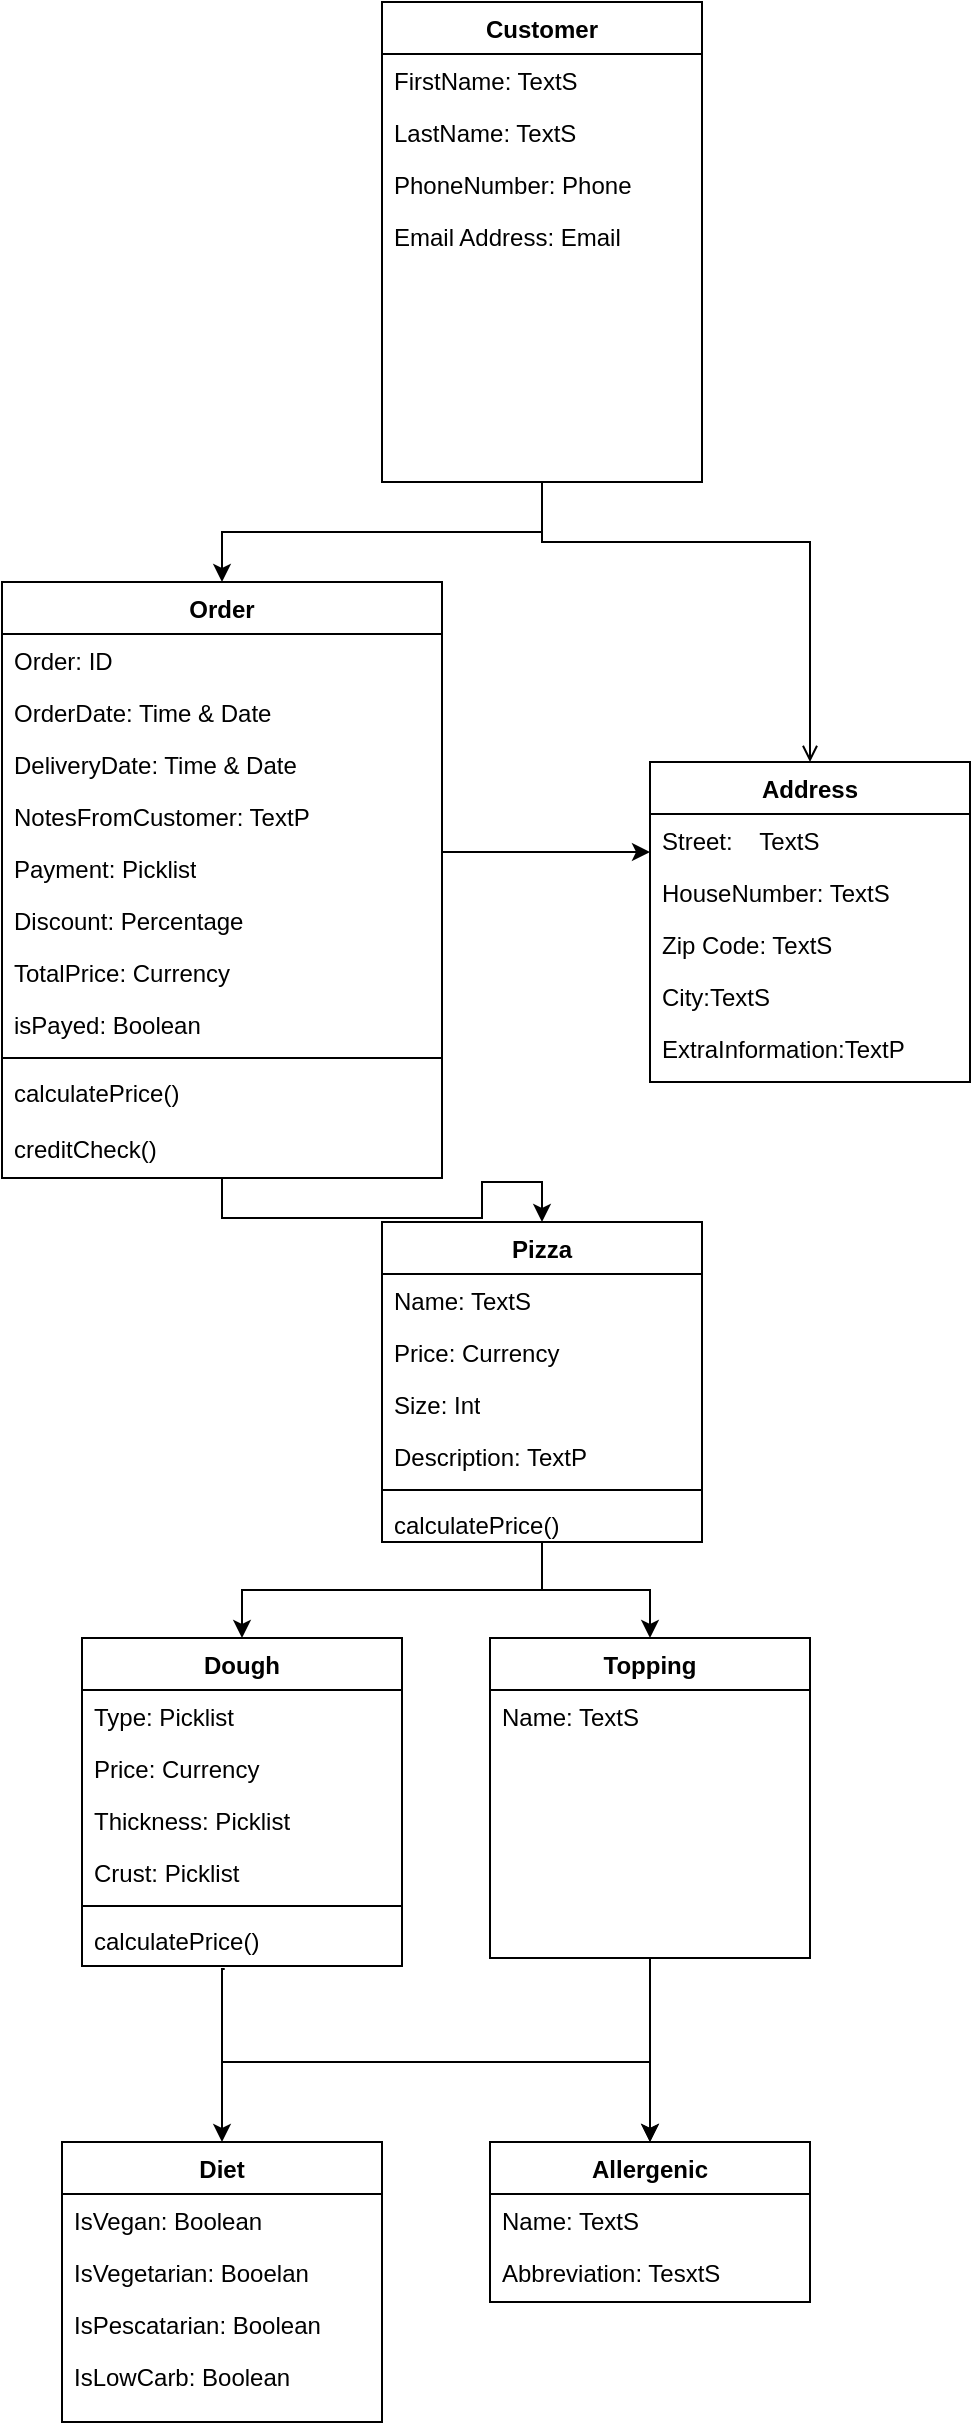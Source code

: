 <mxfile version="24.0.7" type="github">
  <diagram id="C5RBs43oDa-KdzZeNtuy" name="Page-1">
    <mxGraphModel dx="1027" dy="1728" grid="1" gridSize="10" guides="1" tooltips="1" connect="1" arrows="1" fold="1" page="1" pageScale="1" pageWidth="827" pageHeight="1169" math="0" shadow="0">
      <root>
        <mxCell id="WIyWlLk6GJQsqaUBKTNV-0" />
        <mxCell id="WIyWlLk6GJQsqaUBKTNV-1" parent="WIyWlLk6GJQsqaUBKTNV-0" />
        <mxCell id="6ZC3iXz7J65TuptxEySc-79" style="edgeStyle=orthogonalEdgeStyle;rounded=0;orthogonalLoop=1;jettySize=auto;html=1;" edge="1" parent="WIyWlLk6GJQsqaUBKTNV-1" source="zkfFHV4jXpPFQw0GAbJ--0" target="6ZC3iXz7J65TuptxEySc-61">
          <mxGeometry relative="1" as="geometry" />
        </mxCell>
        <mxCell id="zkfFHV4jXpPFQw0GAbJ--0" value="Customer" style="swimlane;fontStyle=1;align=center;verticalAlign=top;childLayout=stackLayout;horizontal=1;startSize=26;horizontalStack=0;resizeParent=1;resizeLast=0;collapsible=1;marginBottom=0;rounded=0;shadow=0;strokeWidth=1;" parent="WIyWlLk6GJQsqaUBKTNV-1" vertex="1">
          <mxGeometry x="280" y="-110" width="160" height="240" as="geometry">
            <mxRectangle x="230" y="140" width="160" height="26" as="alternateBounds" />
          </mxGeometry>
        </mxCell>
        <mxCell id="zkfFHV4jXpPFQw0GAbJ--1" value="FirstName: TextS   " style="text;align=left;verticalAlign=top;spacingLeft=4;spacingRight=4;overflow=hidden;rotatable=0;points=[[0,0.5],[1,0.5]];portConstraint=eastwest;" parent="zkfFHV4jXpPFQw0GAbJ--0" vertex="1">
          <mxGeometry y="26" width="160" height="26" as="geometry" />
        </mxCell>
        <mxCell id="zkfFHV4jXpPFQw0GAbJ--2" value="LastName: TextS" style="text;align=left;verticalAlign=top;spacingLeft=4;spacingRight=4;overflow=hidden;rotatable=0;points=[[0,0.5],[1,0.5]];portConstraint=eastwest;rounded=0;shadow=0;html=0;" parent="zkfFHV4jXpPFQw0GAbJ--0" vertex="1">
          <mxGeometry y="52" width="160" height="26" as="geometry" />
        </mxCell>
        <mxCell id="zkfFHV4jXpPFQw0GAbJ--3" value="PhoneNumber: Phone" style="text;align=left;verticalAlign=top;spacingLeft=4;spacingRight=4;overflow=hidden;rotatable=0;points=[[0,0.5],[1,0.5]];portConstraint=eastwest;rounded=0;shadow=0;html=0;" parent="zkfFHV4jXpPFQw0GAbJ--0" vertex="1">
          <mxGeometry y="78" width="160" height="26" as="geometry" />
        </mxCell>
        <mxCell id="6ZC3iXz7J65TuptxEySc-2" value="Email Address: Email" style="text;align=left;verticalAlign=top;spacingLeft=4;spacingRight=4;overflow=hidden;rotatable=0;points=[[0,0.5],[1,0.5]];portConstraint=eastwest;rounded=0;shadow=0;html=0;" vertex="1" parent="zkfFHV4jXpPFQw0GAbJ--0">
          <mxGeometry y="104" width="160" height="26" as="geometry" />
        </mxCell>
        <mxCell id="zkfFHV4jXpPFQw0GAbJ--17" value="Address" style="swimlane;fontStyle=1;align=center;verticalAlign=top;childLayout=stackLayout;horizontal=1;startSize=26;horizontalStack=0;resizeParent=1;resizeLast=0;collapsible=1;marginBottom=0;rounded=0;shadow=0;strokeWidth=1;" parent="WIyWlLk6GJQsqaUBKTNV-1" vertex="1">
          <mxGeometry x="414" y="270" width="160" height="160" as="geometry">
            <mxRectangle x="550" y="140" width="160" height="26" as="alternateBounds" />
          </mxGeometry>
        </mxCell>
        <mxCell id="zkfFHV4jXpPFQw0GAbJ--18" value="Street:    TextS" style="text;align=left;verticalAlign=top;spacingLeft=4;spacingRight=4;overflow=hidden;rotatable=0;points=[[0,0.5],[1,0.5]];portConstraint=eastwest;" parent="zkfFHV4jXpPFQw0GAbJ--17" vertex="1">
          <mxGeometry y="26" width="160" height="26" as="geometry" />
        </mxCell>
        <mxCell id="zkfFHV4jXpPFQw0GAbJ--19" value="HouseNumber: TextS" style="text;align=left;verticalAlign=top;spacingLeft=4;spacingRight=4;overflow=hidden;rotatable=0;points=[[0,0.5],[1,0.5]];portConstraint=eastwest;rounded=0;shadow=0;html=0;" parent="zkfFHV4jXpPFQw0GAbJ--17" vertex="1">
          <mxGeometry y="52" width="160" height="26" as="geometry" />
        </mxCell>
        <mxCell id="zkfFHV4jXpPFQw0GAbJ--20" value="Zip Code: TextS" style="text;align=left;verticalAlign=top;spacingLeft=4;spacingRight=4;overflow=hidden;rotatable=0;points=[[0,0.5],[1,0.5]];portConstraint=eastwest;rounded=0;shadow=0;html=0;" parent="zkfFHV4jXpPFQw0GAbJ--17" vertex="1">
          <mxGeometry y="78" width="160" height="26" as="geometry" />
        </mxCell>
        <mxCell id="zkfFHV4jXpPFQw0GAbJ--21" value="City:TextS" style="text;align=left;verticalAlign=top;spacingLeft=4;spacingRight=4;overflow=hidden;rotatable=0;points=[[0,0.5],[1,0.5]];portConstraint=eastwest;rounded=0;shadow=0;html=0;" parent="zkfFHV4jXpPFQw0GAbJ--17" vertex="1">
          <mxGeometry y="104" width="160" height="26" as="geometry" />
        </mxCell>
        <mxCell id="6ZC3iXz7J65TuptxEySc-9" value="ExtraInformation:TextP" style="text;align=left;verticalAlign=top;spacingLeft=4;spacingRight=4;overflow=hidden;rotatable=0;points=[[0,0.5],[1,0.5]];portConstraint=eastwest;" vertex="1" parent="zkfFHV4jXpPFQw0GAbJ--17">
          <mxGeometry y="130" width="160" height="26" as="geometry" />
        </mxCell>
        <mxCell id="zkfFHV4jXpPFQw0GAbJ--26" value="" style="endArrow=open;shadow=0;strokeWidth=1;rounded=0;curved=0;endFill=1;edgeStyle=elbowEdgeStyle;elbow=vertical;" parent="WIyWlLk6GJQsqaUBKTNV-1" source="zkfFHV4jXpPFQw0GAbJ--0" target="zkfFHV4jXpPFQw0GAbJ--17" edge="1">
          <mxGeometry x="0.5" y="41" relative="1" as="geometry">
            <mxPoint x="440" y="-28" as="sourcePoint" />
            <mxPoint x="600" y="-28" as="targetPoint" />
            <mxPoint x="-40" y="32" as="offset" />
            <Array as="points">
              <mxPoint x="360" y="160" />
            </Array>
          </mxGeometry>
        </mxCell>
        <mxCell id="6ZC3iXz7J65TuptxEySc-56" value="" style="edgeStyle=orthogonalEdgeStyle;rounded=0;orthogonalLoop=1;jettySize=auto;html=1;entryX=0.5;entryY=0;entryDx=0;entryDy=0;" edge="1" parent="WIyWlLk6GJQsqaUBKTNV-1" source="6ZC3iXz7J65TuptxEySc-11" target="6ZC3iXz7J65TuptxEySc-50">
          <mxGeometry relative="1" as="geometry" />
        </mxCell>
        <mxCell id="6ZC3iXz7J65TuptxEySc-77" style="edgeStyle=orthogonalEdgeStyle;rounded=0;orthogonalLoop=1;jettySize=auto;html=1;entryX=0.5;entryY=0;entryDx=0;entryDy=0;" edge="1" parent="WIyWlLk6GJQsqaUBKTNV-1" source="6ZC3iXz7J65TuptxEySc-11" target="6ZC3iXz7J65TuptxEySc-70">
          <mxGeometry relative="1" as="geometry">
            <Array as="points">
              <mxPoint x="414" y="920" />
              <mxPoint x="200" y="920" />
            </Array>
          </mxGeometry>
        </mxCell>
        <mxCell id="6ZC3iXz7J65TuptxEySc-11" value="Topping" style="swimlane;fontStyle=1;align=center;verticalAlign=top;childLayout=stackLayout;horizontal=1;startSize=26;horizontalStack=0;resizeParent=1;resizeLast=0;collapsible=1;marginBottom=0;rounded=0;shadow=0;strokeWidth=1;" vertex="1" parent="WIyWlLk6GJQsqaUBKTNV-1">
          <mxGeometry x="334" y="708" width="160" height="160" as="geometry">
            <mxRectangle x="230" y="140" width="160" height="26" as="alternateBounds" />
          </mxGeometry>
        </mxCell>
        <mxCell id="6ZC3iXz7J65TuptxEySc-12" value="Name: TextS" style="text;align=left;verticalAlign=top;spacingLeft=4;spacingRight=4;overflow=hidden;rotatable=0;points=[[0,0.5],[1,0.5]];portConstraint=eastwest;" vertex="1" parent="6ZC3iXz7J65TuptxEySc-11">
          <mxGeometry y="26" width="160" height="26" as="geometry" />
        </mxCell>
        <mxCell id="6ZC3iXz7J65TuptxEySc-60" value="" style="edgeStyle=orthogonalEdgeStyle;rounded=0;orthogonalLoop=1;jettySize=auto;html=1;entryX=0.5;entryY=0;entryDx=0;entryDy=0;exitX=0.446;exitY=1.058;exitDx=0;exitDy=0;exitPerimeter=0;" edge="1" parent="WIyWlLk6GJQsqaUBKTNV-1" source="6ZC3iXz7J65TuptxEySc-28" target="6ZC3iXz7J65TuptxEySc-50">
          <mxGeometry relative="1" as="geometry">
            <mxPoint x="210" y="1004" as="targetPoint" />
            <Array as="points">
              <mxPoint x="200" y="874" />
              <mxPoint x="200" y="920" />
              <mxPoint x="414" y="920" />
            </Array>
          </mxGeometry>
        </mxCell>
        <mxCell id="6ZC3iXz7J65TuptxEySc-25" value="Dough" style="swimlane;fontStyle=1;align=center;verticalAlign=top;childLayout=stackLayout;horizontal=1;startSize=26;horizontalStack=0;resizeParent=1;resizeParentMax=0;resizeLast=0;collapsible=1;marginBottom=0;whiteSpace=wrap;html=1;" vertex="1" parent="WIyWlLk6GJQsqaUBKTNV-1">
          <mxGeometry x="130" y="708" width="160" height="164" as="geometry" />
        </mxCell>
        <mxCell id="6ZC3iXz7J65TuptxEySc-26" value="Type: Picklist" style="text;strokeColor=none;fillColor=none;align=left;verticalAlign=top;spacingLeft=4;spacingRight=4;overflow=hidden;rotatable=0;points=[[0,0.5],[1,0.5]];portConstraint=eastwest;whiteSpace=wrap;html=1;" vertex="1" parent="6ZC3iXz7J65TuptxEySc-25">
          <mxGeometry y="26" width="160" height="26" as="geometry" />
        </mxCell>
        <mxCell id="6ZC3iXz7J65TuptxEySc-30" value="Price: Currency" style="text;strokeColor=none;fillColor=none;align=left;verticalAlign=top;spacingLeft=4;spacingRight=4;overflow=hidden;rotatable=0;points=[[0,0.5],[1,0.5]];portConstraint=eastwest;whiteSpace=wrap;html=1;" vertex="1" parent="6ZC3iXz7J65TuptxEySc-25">
          <mxGeometry y="52" width="160" height="26" as="geometry" />
        </mxCell>
        <mxCell id="6ZC3iXz7J65TuptxEySc-31" value="Thickness: Picklist" style="text;strokeColor=none;fillColor=none;align=left;verticalAlign=top;spacingLeft=4;spacingRight=4;overflow=hidden;rotatable=0;points=[[0,0.5],[1,0.5]];portConstraint=eastwest;whiteSpace=wrap;html=1;" vertex="1" parent="6ZC3iXz7J65TuptxEySc-25">
          <mxGeometry y="78" width="160" height="26" as="geometry" />
        </mxCell>
        <mxCell id="6ZC3iXz7J65TuptxEySc-32" value="Crust: Picklist" style="text;strokeColor=none;fillColor=none;align=left;verticalAlign=top;spacingLeft=4;spacingRight=4;overflow=hidden;rotatable=0;points=[[0,0.5],[1,0.5]];portConstraint=eastwest;whiteSpace=wrap;html=1;" vertex="1" parent="6ZC3iXz7J65TuptxEySc-25">
          <mxGeometry y="104" width="160" height="26" as="geometry" />
        </mxCell>
        <mxCell id="6ZC3iXz7J65TuptxEySc-27" value="" style="line;strokeWidth=1;fillColor=none;align=left;verticalAlign=middle;spacingTop=-1;spacingLeft=3;spacingRight=3;rotatable=0;labelPosition=right;points=[];portConstraint=eastwest;strokeColor=inherit;" vertex="1" parent="6ZC3iXz7J65TuptxEySc-25">
          <mxGeometry y="130" width="160" height="8" as="geometry" />
        </mxCell>
        <mxCell id="6ZC3iXz7J65TuptxEySc-28" value="calculatePrice()" style="text;strokeColor=none;fillColor=none;align=left;verticalAlign=top;spacingLeft=4;spacingRight=4;overflow=hidden;rotatable=0;points=[[0,0.5],[1,0.5]];portConstraint=eastwest;whiteSpace=wrap;html=1;" vertex="1" parent="6ZC3iXz7J65TuptxEySc-25">
          <mxGeometry y="138" width="160" height="26" as="geometry" />
        </mxCell>
        <mxCell id="6ZC3iXz7J65TuptxEySc-45" value="" style="edgeStyle=orthogonalEdgeStyle;rounded=0;orthogonalLoop=1;jettySize=auto;html=1;entryX=0.5;entryY=0;entryDx=0;entryDy=0;" edge="1" parent="WIyWlLk6GJQsqaUBKTNV-1" source="6ZC3iXz7J65TuptxEySc-37" target="6ZC3iXz7J65TuptxEySc-11">
          <mxGeometry relative="1" as="geometry" />
        </mxCell>
        <mxCell id="6ZC3iXz7J65TuptxEySc-49" value="" style="edgeStyle=orthogonalEdgeStyle;rounded=0;orthogonalLoop=1;jettySize=auto;html=1;" edge="1" parent="WIyWlLk6GJQsqaUBKTNV-1" source="6ZC3iXz7J65TuptxEySc-37" target="6ZC3iXz7J65TuptxEySc-25">
          <mxGeometry relative="1" as="geometry">
            <mxPoint x="160" y="560" as="targetPoint" />
          </mxGeometry>
        </mxCell>
        <mxCell id="6ZC3iXz7J65TuptxEySc-37" value="Pizza" style="swimlane;fontStyle=1;align=center;verticalAlign=top;childLayout=stackLayout;horizontal=1;startSize=26;horizontalStack=0;resizeParent=1;resizeParentMax=0;resizeLast=0;collapsible=1;marginBottom=0;whiteSpace=wrap;html=1;" vertex="1" parent="WIyWlLk6GJQsqaUBKTNV-1">
          <mxGeometry x="280" y="500" width="160" height="160" as="geometry" />
        </mxCell>
        <mxCell id="6ZC3iXz7J65TuptxEySc-38" value="Name: TextS" style="text;strokeColor=none;fillColor=none;align=left;verticalAlign=top;spacingLeft=4;spacingRight=4;overflow=hidden;rotatable=0;points=[[0,0.5],[1,0.5]];portConstraint=eastwest;whiteSpace=wrap;html=1;" vertex="1" parent="6ZC3iXz7J65TuptxEySc-37">
          <mxGeometry y="26" width="160" height="26" as="geometry" />
        </mxCell>
        <mxCell id="6ZC3iXz7J65TuptxEySc-39" value="Price: Currency" style="text;strokeColor=none;fillColor=none;align=left;verticalAlign=top;spacingLeft=4;spacingRight=4;overflow=hidden;rotatable=0;points=[[0,0.5],[1,0.5]];portConstraint=eastwest;whiteSpace=wrap;html=1;" vertex="1" parent="6ZC3iXz7J65TuptxEySc-37">
          <mxGeometry y="52" width="160" height="26" as="geometry" />
        </mxCell>
        <mxCell id="6ZC3iXz7J65TuptxEySc-40" value="Size: Int" style="text;strokeColor=none;fillColor=none;align=left;verticalAlign=top;spacingLeft=4;spacingRight=4;overflow=hidden;rotatable=0;points=[[0,0.5],[1,0.5]];portConstraint=eastwest;whiteSpace=wrap;html=1;" vertex="1" parent="6ZC3iXz7J65TuptxEySc-37">
          <mxGeometry y="78" width="160" height="26" as="geometry" />
        </mxCell>
        <mxCell id="6ZC3iXz7J65TuptxEySc-41" value="Description: TextP" style="text;strokeColor=none;fillColor=none;align=left;verticalAlign=top;spacingLeft=4;spacingRight=4;overflow=hidden;rotatable=0;points=[[0,0.5],[1,0.5]];portConstraint=eastwest;whiteSpace=wrap;html=1;" vertex="1" parent="6ZC3iXz7J65TuptxEySc-37">
          <mxGeometry y="104" width="160" height="26" as="geometry" />
        </mxCell>
        <mxCell id="6ZC3iXz7J65TuptxEySc-42" value="" style="line;strokeWidth=1;fillColor=none;align=left;verticalAlign=middle;spacingTop=-1;spacingLeft=3;spacingRight=3;rotatable=0;labelPosition=right;points=[];portConstraint=eastwest;strokeColor=inherit;" vertex="1" parent="6ZC3iXz7J65TuptxEySc-37">
          <mxGeometry y="130" width="160" height="8" as="geometry" />
        </mxCell>
        <mxCell id="6ZC3iXz7J65TuptxEySc-43" value="calculatePrice()" style="text;strokeColor=none;fillColor=none;align=left;verticalAlign=top;spacingLeft=4;spacingRight=4;overflow=hidden;rotatable=0;points=[[0,0.5],[1,0.5]];portConstraint=eastwest;whiteSpace=wrap;html=1;" vertex="1" parent="6ZC3iXz7J65TuptxEySc-37">
          <mxGeometry y="138" width="160" height="22" as="geometry" />
        </mxCell>
        <mxCell id="6ZC3iXz7J65TuptxEySc-50" value="Allergenic" style="swimlane;fontStyle=1;align=center;verticalAlign=top;childLayout=stackLayout;horizontal=1;startSize=26;horizontalStack=0;resizeParent=1;resizeLast=0;collapsible=1;marginBottom=0;rounded=0;shadow=0;strokeWidth=1;" vertex="1" parent="WIyWlLk6GJQsqaUBKTNV-1">
          <mxGeometry x="334" y="960" width="160" height="80" as="geometry">
            <mxRectangle x="230" y="140" width="160" height="26" as="alternateBounds" />
          </mxGeometry>
        </mxCell>
        <mxCell id="6ZC3iXz7J65TuptxEySc-51" value="Name: TextS" style="text;align=left;verticalAlign=top;spacingLeft=4;spacingRight=4;overflow=hidden;rotatable=0;points=[[0,0.5],[1,0.5]];portConstraint=eastwest;" vertex="1" parent="6ZC3iXz7J65TuptxEySc-50">
          <mxGeometry y="26" width="160" height="26" as="geometry" />
        </mxCell>
        <mxCell id="6ZC3iXz7J65TuptxEySc-52" value="Abbreviation: TesxtS" style="text;align=left;verticalAlign=top;spacingLeft=4;spacingRight=4;overflow=hidden;rotatable=0;points=[[0,0.5],[1,0.5]];portConstraint=eastwest;rounded=0;shadow=0;html=0;" vertex="1" parent="6ZC3iXz7J65TuptxEySc-50">
          <mxGeometry y="52" width="160" height="26" as="geometry" />
        </mxCell>
        <mxCell id="6ZC3iXz7J65TuptxEySc-86" style="edgeStyle=orthogonalEdgeStyle;rounded=0;orthogonalLoop=1;jettySize=auto;html=1;" edge="1" parent="WIyWlLk6GJQsqaUBKTNV-1" source="6ZC3iXz7J65TuptxEySc-61" target="6ZC3iXz7J65TuptxEySc-37">
          <mxGeometry relative="1" as="geometry" />
        </mxCell>
        <mxCell id="6ZC3iXz7J65TuptxEySc-61" value="Order" style="swimlane;fontStyle=1;align=center;verticalAlign=top;childLayout=stackLayout;horizontal=1;startSize=26;horizontalStack=0;resizeParent=1;resizeParentMax=0;resizeLast=0;collapsible=1;marginBottom=0;whiteSpace=wrap;html=1;" vertex="1" parent="WIyWlLk6GJQsqaUBKTNV-1">
          <mxGeometry x="90" y="180" width="220" height="298" as="geometry" />
        </mxCell>
        <mxCell id="6ZC3iXz7J65TuptxEySc-62" value="Order: ID" style="text;strokeColor=none;fillColor=none;align=left;verticalAlign=top;spacingLeft=4;spacingRight=4;overflow=hidden;rotatable=0;points=[[0,0.5],[1,0.5]];portConstraint=eastwest;whiteSpace=wrap;html=1;" vertex="1" parent="6ZC3iXz7J65TuptxEySc-61">
          <mxGeometry y="26" width="220" height="26" as="geometry" />
        </mxCell>
        <mxCell id="6ZC3iXz7J65TuptxEySc-82" value="OrderDate: Time &amp;amp; Date" style="text;strokeColor=none;fillColor=none;align=left;verticalAlign=top;spacingLeft=4;spacingRight=4;overflow=hidden;rotatable=0;points=[[0,0.5],[1,0.5]];portConstraint=eastwest;whiteSpace=wrap;html=1;" vertex="1" parent="6ZC3iXz7J65TuptxEySc-61">
          <mxGeometry y="52" width="220" height="26" as="geometry" />
        </mxCell>
        <mxCell id="6ZC3iXz7J65TuptxEySc-81" value="DeliveryDate: Time &amp;amp; Date" style="text;strokeColor=none;fillColor=none;align=left;verticalAlign=top;spacingLeft=4;spacingRight=4;overflow=hidden;rotatable=0;points=[[0,0.5],[1,0.5]];portConstraint=eastwest;whiteSpace=wrap;html=1;" vertex="1" parent="6ZC3iXz7J65TuptxEySc-61">
          <mxGeometry y="78" width="220" height="26" as="geometry" />
        </mxCell>
        <mxCell id="6ZC3iXz7J65TuptxEySc-65" value="NotesFromCustomer: TextP" style="text;strokeColor=none;fillColor=none;align=left;verticalAlign=top;spacingLeft=4;spacingRight=4;overflow=hidden;rotatable=0;points=[[0,0.5],[1,0.5]];portConstraint=eastwest;whiteSpace=wrap;html=1;" vertex="1" parent="6ZC3iXz7J65TuptxEySc-61">
          <mxGeometry y="104" width="220" height="26" as="geometry" />
        </mxCell>
        <mxCell id="6ZC3iXz7J65TuptxEySc-83" value="Payment: Picklist" style="text;strokeColor=none;fillColor=none;align=left;verticalAlign=top;spacingLeft=4;spacingRight=4;overflow=hidden;rotatable=0;points=[[0,0.5],[1,0.5]];portConstraint=eastwest;whiteSpace=wrap;html=1;" vertex="1" parent="6ZC3iXz7J65TuptxEySc-61">
          <mxGeometry y="130" width="220" height="26" as="geometry" />
        </mxCell>
        <mxCell id="6ZC3iXz7J65TuptxEySc-85" value="Discount: Percentage" style="text;strokeColor=none;fillColor=none;align=left;verticalAlign=top;spacingLeft=4;spacingRight=4;overflow=hidden;rotatable=0;points=[[0,0.5],[1,0.5]];portConstraint=eastwest;whiteSpace=wrap;html=1;" vertex="1" parent="6ZC3iXz7J65TuptxEySc-61">
          <mxGeometry y="156" width="220" height="26" as="geometry" />
        </mxCell>
        <mxCell id="6ZC3iXz7J65TuptxEySc-63" value="TotalPrice: Currency" style="text;strokeColor=none;fillColor=none;align=left;verticalAlign=top;spacingLeft=4;spacingRight=4;overflow=hidden;rotatable=0;points=[[0,0.5],[1,0.5]];portConstraint=eastwest;whiteSpace=wrap;html=1;" vertex="1" parent="6ZC3iXz7J65TuptxEySc-61">
          <mxGeometry y="182" width="220" height="26" as="geometry" />
        </mxCell>
        <mxCell id="6ZC3iXz7J65TuptxEySc-84" value="isPayed: Boolean" style="text;strokeColor=none;fillColor=none;align=left;verticalAlign=top;spacingLeft=4;spacingRight=4;overflow=hidden;rotatable=0;points=[[0,0.5],[1,0.5]];portConstraint=eastwest;whiteSpace=wrap;html=1;" vertex="1" parent="6ZC3iXz7J65TuptxEySc-61">
          <mxGeometry y="208" width="220" height="26" as="geometry" />
        </mxCell>
        <mxCell id="6ZC3iXz7J65TuptxEySc-66" value="" style="line;strokeWidth=1;fillColor=none;align=left;verticalAlign=middle;spacingTop=-1;spacingLeft=3;spacingRight=3;rotatable=0;labelPosition=right;points=[];portConstraint=eastwest;strokeColor=inherit;" vertex="1" parent="6ZC3iXz7J65TuptxEySc-61">
          <mxGeometry y="234" width="220" height="8" as="geometry" />
        </mxCell>
        <mxCell id="6ZC3iXz7J65TuptxEySc-67" value="calculatePrice()" style="text;strokeColor=none;fillColor=none;align=left;verticalAlign=top;spacingLeft=4;spacingRight=4;overflow=hidden;rotatable=0;points=[[0,0.5],[1,0.5]];portConstraint=eastwest;whiteSpace=wrap;html=1;" vertex="1" parent="6ZC3iXz7J65TuptxEySc-61">
          <mxGeometry y="242" width="220" height="28" as="geometry" />
        </mxCell>
        <mxCell id="6ZC3iXz7J65TuptxEySc-88" value="creditCheck()" style="text;strokeColor=none;fillColor=none;align=left;verticalAlign=top;spacingLeft=4;spacingRight=4;overflow=hidden;rotatable=0;points=[[0,0.5],[1,0.5]];portConstraint=eastwest;whiteSpace=wrap;html=1;" vertex="1" parent="6ZC3iXz7J65TuptxEySc-61">
          <mxGeometry y="270" width="220" height="28" as="geometry" />
        </mxCell>
        <mxCell id="6ZC3iXz7J65TuptxEySc-70" value="Diet" style="swimlane;fontStyle=1;align=center;verticalAlign=top;childLayout=stackLayout;horizontal=1;startSize=26;horizontalStack=0;resizeParent=1;resizeLast=0;collapsible=1;marginBottom=0;rounded=0;shadow=0;strokeWidth=1;" vertex="1" parent="WIyWlLk6GJQsqaUBKTNV-1">
          <mxGeometry x="120" y="960" width="160" height="140" as="geometry">
            <mxRectangle x="230" y="140" width="160" height="26" as="alternateBounds" />
          </mxGeometry>
        </mxCell>
        <mxCell id="6ZC3iXz7J65TuptxEySc-73" value="IsVegan: Boolean" style="text;align=left;verticalAlign=top;spacingLeft=4;spacingRight=4;overflow=hidden;rotatable=0;points=[[0,0.5],[1,0.5]];portConstraint=eastwest;rounded=0;shadow=0;html=0;" vertex="1" parent="6ZC3iXz7J65TuptxEySc-70">
          <mxGeometry y="26" width="160" height="26" as="geometry" />
        </mxCell>
        <mxCell id="6ZC3iXz7J65TuptxEySc-74" value="IsVegetarian: Booelan" style="text;align=left;verticalAlign=top;spacingLeft=4;spacingRight=4;overflow=hidden;rotatable=0;points=[[0,0.5],[1,0.5]];portConstraint=eastwest;rounded=0;shadow=0;html=0;" vertex="1" parent="6ZC3iXz7J65TuptxEySc-70">
          <mxGeometry y="52" width="160" height="26" as="geometry" />
        </mxCell>
        <mxCell id="6ZC3iXz7J65TuptxEySc-75" value="IsPescatarian: Boolean" style="text;align=left;verticalAlign=top;spacingLeft=4;spacingRight=4;overflow=hidden;rotatable=0;points=[[0,0.5],[1,0.5]];portConstraint=eastwest;rounded=0;shadow=0;html=0;" vertex="1" parent="6ZC3iXz7J65TuptxEySc-70">
          <mxGeometry y="78" width="160" height="26" as="geometry" />
        </mxCell>
        <mxCell id="6ZC3iXz7J65TuptxEySc-76" value="IsLowCarb: Boolean" style="text;align=left;verticalAlign=top;spacingLeft=4;spacingRight=4;overflow=hidden;rotatable=0;points=[[0,0.5],[1,0.5]];portConstraint=eastwest;rounded=0;shadow=0;html=0;" vertex="1" parent="6ZC3iXz7J65TuptxEySc-70">
          <mxGeometry y="104" width="160" height="26" as="geometry" />
        </mxCell>
        <mxCell id="6ZC3iXz7J65TuptxEySc-78" style="edgeStyle=orthogonalEdgeStyle;rounded=0;orthogonalLoop=1;jettySize=auto;html=1;" edge="1" parent="WIyWlLk6GJQsqaUBKTNV-1" source="6ZC3iXz7J65TuptxEySc-61" target="zkfFHV4jXpPFQw0GAbJ--17">
          <mxGeometry relative="1" as="geometry">
            <mxPoint x="440" y="331" as="sourcePoint" />
            <Array as="points">
              <mxPoint x="390" y="315" />
              <mxPoint x="390" y="315" />
            </Array>
          </mxGeometry>
        </mxCell>
      </root>
    </mxGraphModel>
  </diagram>
</mxfile>
